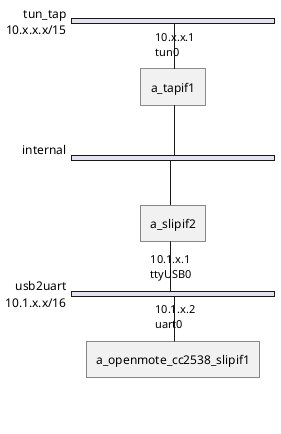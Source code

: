 '/ SPDX-FileCopyrightText: 2022 Marian Sauer

'/ SPDX-License-Identifier: BSD-2-Clause

@startuml

nwdiag {
  network tun_tap {
      address = "10.x.x.x/15"

      a_tapif1 [address = "10.x.x.1, tun0"];
      
  }
  
  network internal {
  	a_tapif1;
  	a_slipif2;
  }

  network usb2uart {
      address = "10.1.x.x/16";

      a_slipif2 [address = "10.1.x.1, ttyUSB0"]
      a_openmote_cc2538_slipif1 [address = "10.1.x.2, uart0"];
  }
}


'/nwdiag {
'/  network RS232 {
'/      address = "10.x.x.x/15"
'/
'/      b_sl0 [address = "10.x.x.2, ttyUSB0"];
'/      b_slipif1 [address = "10.x.x.1, UART1"];
'/  }
'/  
'/  network internal {
'/  	b_slipif1;
'/  	b_slipif2;
'/  	b_slipif3
'/  }
'/
'/  network RS485 {
'/      address = "10.1.x.x/16";
'/
'/      b_slipif2 [address = "10.1.x.1, UART3"]
'/      b_service1_slipif1 [address = "10.1.x.2, UART1"];
'/      b_service2_slipif1 [address = "10.1.x.3, UART1"];
'/  }
'/}
@enduml
